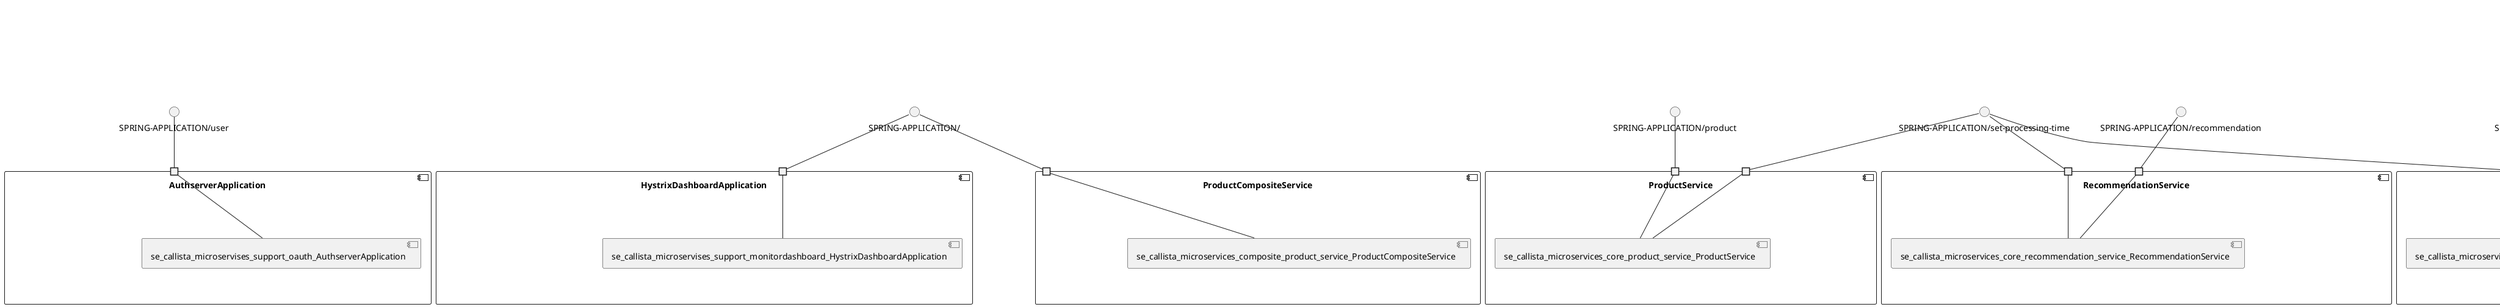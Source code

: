 @startuml
skinparam fixCircleLabelOverlapping true
component "AuthserverApplication\n\n\n\n\n\n" {
[se_callista_microservises_support_oauth_AuthserverApplication]
portin " " as AuthserverApplication.requires.SPRING_APPLICATION_user
"AuthserverApplication.requires.SPRING_APPLICATION_user"--[se_callista_microservises_support_oauth_AuthserverApplication]
}
interface "SPRING-APPLICATION/user" as interface.SPRING_APPLICATION_user
interface.SPRING_APPLICATION_user--"AuthserverApplication.requires.SPRING_APPLICATION_user"
component "HystrixDashboardApplication\n\n\n\n\n\n" {
[se_callista_microservises_support_monitordashboard_HystrixDashboardApplication]
portin " " as HystrixDashboardApplication.requires.SPRING_APPLICATION_
"HystrixDashboardApplication.requires.SPRING_APPLICATION_"--[se_callista_microservises_support_monitordashboard_HystrixDashboardApplication]
}
interface "SPRING-APPLICATION/" as interface.SPRING_APPLICATION_
interface.SPRING_APPLICATION_--"HystrixDashboardApplication.requires.SPRING_APPLICATION_"
component "ProductCompositeService\n\n\n\n\n\n" {
[se_callista_microservices_composite_product_service_ProductCompositeService]
portin " " as ProductCompositeService.requires.SPRING_APPLICATION_
"ProductCompositeService.requires.SPRING_APPLICATION_"--[se_callista_microservices_composite_product_service_ProductCompositeService]
}
interface "SPRING-APPLICATION/" as interface.SPRING_APPLICATION_
interface.SPRING_APPLICATION_--"ProductCompositeService.requires.SPRING_APPLICATION_"
component "ProductService\n\n\n\n\n\n" {
[se_callista_microservices_core_product_service_ProductService]
portin " " as ProductService.requires.SPRING_APPLICATION_product
portin " " as ProductService.requires.SPRING_APPLICATION_set_processing_time
"ProductService.requires.SPRING_APPLICATION_set_processing_time"--[se_callista_microservices_core_product_service_ProductService]
"ProductService.requires.SPRING_APPLICATION_product"--[se_callista_microservices_core_product_service_ProductService]
}
interface "SPRING-APPLICATION/set-processing-time" as interface.SPRING_APPLICATION_set_processing_time
interface.SPRING_APPLICATION_set_processing_time--"ProductService.requires.SPRING_APPLICATION_set_processing_time"
interface "SPRING-APPLICATION/product" as interface.SPRING_APPLICATION_product
interface.SPRING_APPLICATION_product--"ProductService.requires.SPRING_APPLICATION_product"
component "RecommendationService\n\n\n\n\n\n" {
[se_callista_microservices_core_recommendation_service_RecommendationService]
portin " " as RecommendationService.requires.SPRING_APPLICATION_set_processing_time
portin " " as RecommendationService.requires.SPRING_APPLICATION_recommendation
"RecommendationService.requires.SPRING_APPLICATION_recommendation"--[se_callista_microservices_core_recommendation_service_RecommendationService]
"RecommendationService.requires.SPRING_APPLICATION_set_processing_time"--[se_callista_microservices_core_recommendation_service_RecommendationService]
}
interface "SPRING-APPLICATION/recommendation" as interface.SPRING_APPLICATION_recommendation
interface.SPRING_APPLICATION_recommendation--"RecommendationService.requires.SPRING_APPLICATION_recommendation"
interface "SPRING-APPLICATION/set-processing-time" as interface.SPRING_APPLICATION_set_processing_time
interface.SPRING_APPLICATION_set_processing_time--"RecommendationService.requires.SPRING_APPLICATION_set_processing_time"
component "ReviewService\n\n\n\n\n\n" {
[se_callista_microservices_core_review_service_ReviewService]
portin " " as ReviewService.requires.SPRING_APPLICATION_set_processing_time
portin " " as ReviewService.requires.SPRING_APPLICATION_review
"ReviewService.requires.SPRING_APPLICATION_set_processing_time"--[se_callista_microservices_core_review_service_ReviewService]
"ReviewService.requires.SPRING_APPLICATION_review"--[se_callista_microservices_core_review_service_ReviewService]
}
interface "SPRING-APPLICATION/set-processing-time" as interface.SPRING_APPLICATION_set_processing_time
interface.SPRING_APPLICATION_set_processing_time--"ReviewService.requires.SPRING_APPLICATION_set_processing_time"
interface "SPRING-APPLICATION/review" as interface.SPRING_APPLICATION_review
interface.SPRING_APPLICATION_review--"ReviewService.requires.SPRING_APPLICATION_review"
component "ZuulApplication\n\n\n\n\n\n" {
[se_callista_microservises_support_edge_ZuulApplication]
}

@enduml
